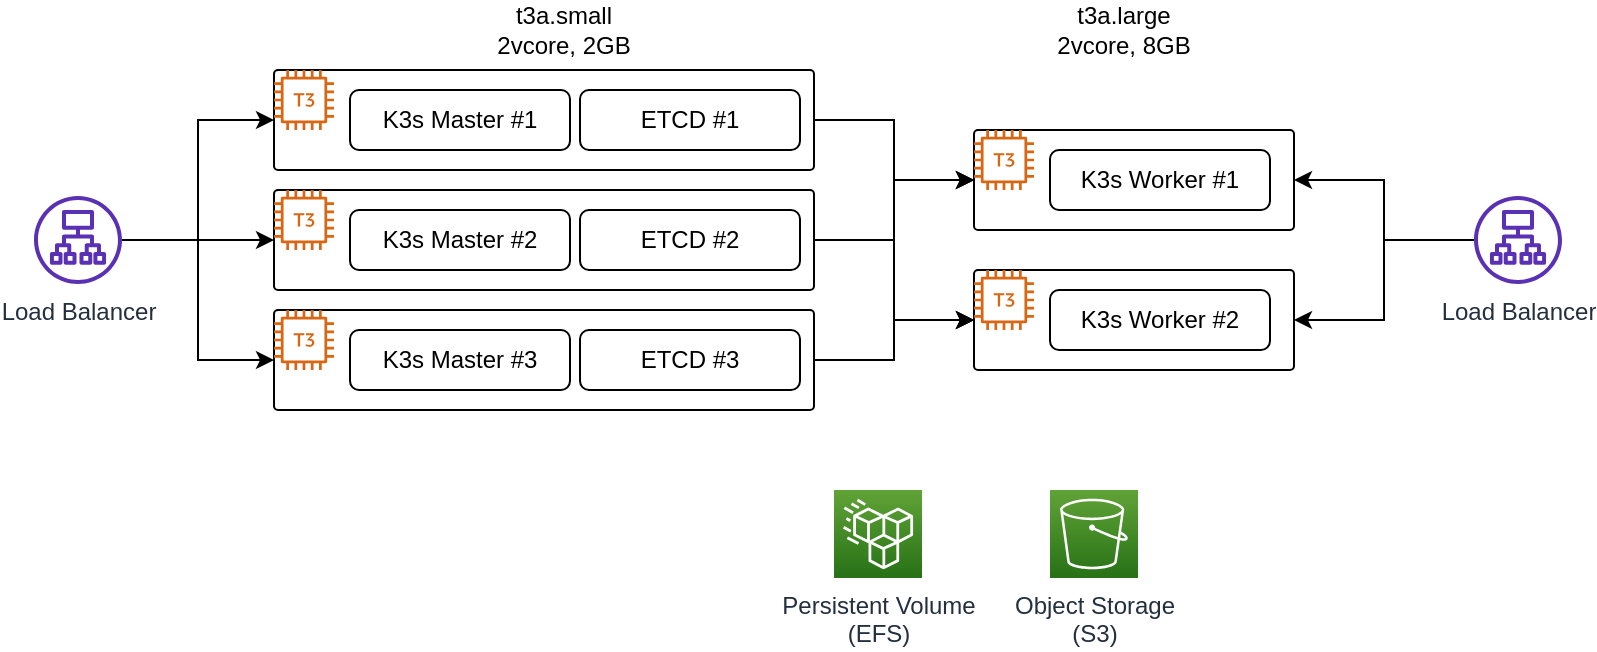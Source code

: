 <mxfile version="13.0.8" type="github">
  <diagram id="ZOizNYAJDpMUH2xXd4lC" name="Page-1">
    <mxGraphModel dx="1185" dy="619" grid="1" gridSize="10" guides="1" tooltips="1" connect="1" arrows="1" fold="1" page="1" pageScale="1" pageWidth="1169" pageHeight="827" math="0" shadow="0">
      <root>
        <mxCell id="0" />
        <mxCell id="1" parent="0" />
        <mxCell id="uH6dnNxugtS85aO1Shw1-6" value="Persistent Volume&lt;br&gt;(EFS)" style="outlineConnect=0;fontColor=#232F3E;gradientColor=#60A337;gradientDirection=north;fillColor=#277116;strokeColor=#ffffff;dashed=0;verticalLabelPosition=bottom;verticalAlign=top;align=center;html=1;fontSize=12;fontStyle=0;aspect=fixed;shape=mxgraph.aws4.resourceIcon;resIcon=mxgraph.aws4.efs_standard;" vertex="1" parent="1">
          <mxGeometry x="480" y="280" width="44" height="44" as="geometry" />
        </mxCell>
        <mxCell id="uH6dnNxugtS85aO1Shw1-37" style="edgeStyle=orthogonalEdgeStyle;rounded=0;orthogonalLoop=1;jettySize=auto;html=1;entryX=0;entryY=0.5;entryDx=0;entryDy=0;" edge="1" parent="1" source="uH6dnNxugtS85aO1Shw1-8" target="uH6dnNxugtS85aO1Shw1-29">
          <mxGeometry relative="1" as="geometry" />
        </mxCell>
        <mxCell id="uH6dnNxugtS85aO1Shw1-38" style="edgeStyle=orthogonalEdgeStyle;rounded=0;orthogonalLoop=1;jettySize=auto;html=1;entryX=0;entryY=0.5;entryDx=0;entryDy=0;" edge="1" parent="1" source="uH6dnNxugtS85aO1Shw1-8" target="uH6dnNxugtS85aO1Shw1-25">
          <mxGeometry relative="1" as="geometry" />
        </mxCell>
        <mxCell id="uH6dnNxugtS85aO1Shw1-39" style="edgeStyle=orthogonalEdgeStyle;rounded=0;orthogonalLoop=1;jettySize=auto;html=1;entryX=0;entryY=0.5;entryDx=0;entryDy=0;" edge="1" parent="1" source="uH6dnNxugtS85aO1Shw1-8" target="uH6dnNxugtS85aO1Shw1-20">
          <mxGeometry relative="1" as="geometry" />
        </mxCell>
        <mxCell id="uH6dnNxugtS85aO1Shw1-8" value="Load Balancer" style="outlineConnect=0;fontColor=#232F3E;gradientColor=none;fillColor=#5A30B5;strokeColor=none;dashed=0;verticalLabelPosition=bottom;verticalAlign=top;align=center;html=1;fontSize=12;fontStyle=0;aspect=fixed;pointerEvents=1;shape=mxgraph.aws4.application_load_balancer;" vertex="1" parent="1">
          <mxGeometry x="80" y="133" width="44" height="44" as="geometry" />
        </mxCell>
        <mxCell id="uH6dnNxugtS85aO1Shw1-18" value="Object Storage&lt;br&gt;(S3)" style="outlineConnect=0;fontColor=#232F3E;gradientColor=#60A337;gradientDirection=north;fillColor=#277116;strokeColor=#ffffff;dashed=0;verticalLabelPosition=bottom;verticalAlign=top;align=center;html=1;fontSize=12;fontStyle=0;aspect=fixed;shape=mxgraph.aws4.resourceIcon;resIcon=mxgraph.aws4.s3;" vertex="1" parent="1">
          <mxGeometry x="588" y="280" width="44" height="44" as="geometry" />
        </mxCell>
        <mxCell id="uH6dnNxugtS85aO1Shw1-33" value="" style="group" vertex="1" connectable="0" parent="1">
          <mxGeometry x="200" y="70" width="270" height="170" as="geometry" />
        </mxCell>
        <mxCell id="uH6dnNxugtS85aO1Shw1-20" value="g" style="rounded=1;whiteSpace=wrap;html=1;arcSize=4;" vertex="1" parent="uH6dnNxugtS85aO1Shw1-33">
          <mxGeometry width="270" height="50" as="geometry" />
        </mxCell>
        <mxCell id="uH6dnNxugtS85aO1Shw1-13" value="" style="outlineConnect=0;fontColor=#232F3E;gradientColor=none;fillColor=#D86613;strokeColor=none;dashed=0;verticalLabelPosition=bottom;verticalAlign=top;align=center;html=1;fontSize=12;fontStyle=0;aspect=fixed;pointerEvents=1;shape=mxgraph.aws4.t3_instance;" vertex="1" parent="uH6dnNxugtS85aO1Shw1-33">
          <mxGeometry width="30" height="30" as="geometry" />
        </mxCell>
        <mxCell id="uH6dnNxugtS85aO1Shw1-21" value="K3s Master&amp;nbsp;#1" style="rounded=1;whiteSpace=wrap;html=1;fillColor=#ffffff;" vertex="1" parent="uH6dnNxugtS85aO1Shw1-33">
          <mxGeometry x="38" y="10" width="110" height="30" as="geometry" />
        </mxCell>
        <mxCell id="uH6dnNxugtS85aO1Shw1-24" value="ETCD #1" style="rounded=1;whiteSpace=wrap;html=1;fillColor=#ffffff;" vertex="1" parent="uH6dnNxugtS85aO1Shw1-33">
          <mxGeometry x="153" y="10" width="110" height="30" as="geometry" />
        </mxCell>
        <mxCell id="uH6dnNxugtS85aO1Shw1-25" value="" style="rounded=1;whiteSpace=wrap;html=1;arcSize=4;" vertex="1" parent="uH6dnNxugtS85aO1Shw1-33">
          <mxGeometry y="60" width="270" height="50" as="geometry" />
        </mxCell>
        <mxCell id="uH6dnNxugtS85aO1Shw1-26" value="" style="outlineConnect=0;fontColor=#232F3E;gradientColor=none;fillColor=#D86613;strokeColor=none;dashed=0;verticalLabelPosition=bottom;verticalAlign=top;align=center;html=1;fontSize=12;fontStyle=0;aspect=fixed;pointerEvents=1;shape=mxgraph.aws4.t3_instance;" vertex="1" parent="uH6dnNxugtS85aO1Shw1-33">
          <mxGeometry y="60" width="30" height="30" as="geometry" />
        </mxCell>
        <mxCell id="uH6dnNxugtS85aO1Shw1-27" value="K3s Master&amp;nbsp;#2" style="rounded=1;whiteSpace=wrap;html=1;fillColor=#ffffff;" vertex="1" parent="uH6dnNxugtS85aO1Shw1-33">
          <mxGeometry x="38" y="70" width="110" height="30" as="geometry" />
        </mxCell>
        <mxCell id="uH6dnNxugtS85aO1Shw1-28" value="ETCD #2" style="rounded=1;whiteSpace=wrap;html=1;fillColor=#ffffff;" vertex="1" parent="uH6dnNxugtS85aO1Shw1-33">
          <mxGeometry x="153" y="70" width="110" height="30" as="geometry" />
        </mxCell>
        <mxCell id="uH6dnNxugtS85aO1Shw1-29" value="" style="rounded=1;whiteSpace=wrap;html=1;arcSize=4;" vertex="1" parent="uH6dnNxugtS85aO1Shw1-33">
          <mxGeometry y="120" width="270" height="50" as="geometry" />
        </mxCell>
        <mxCell id="uH6dnNxugtS85aO1Shw1-30" value="" style="outlineConnect=0;fontColor=#232F3E;gradientColor=none;fillColor=#D86613;strokeColor=none;dashed=0;verticalLabelPosition=bottom;verticalAlign=top;align=center;html=1;fontSize=12;fontStyle=0;aspect=fixed;pointerEvents=1;shape=mxgraph.aws4.t3_instance;" vertex="1" parent="uH6dnNxugtS85aO1Shw1-33">
          <mxGeometry y="120" width="30" height="30" as="geometry" />
        </mxCell>
        <mxCell id="uH6dnNxugtS85aO1Shw1-31" value="K3s Master&amp;nbsp;#3" style="rounded=1;whiteSpace=wrap;html=1;fillColor=#ffffff;" vertex="1" parent="uH6dnNxugtS85aO1Shw1-33">
          <mxGeometry x="38" y="130" width="110" height="30" as="geometry" />
        </mxCell>
        <mxCell id="uH6dnNxugtS85aO1Shw1-32" value="ETCD #3" style="rounded=1;whiteSpace=wrap;html=1;fillColor=#ffffff;" vertex="1" parent="uH6dnNxugtS85aO1Shw1-33">
          <mxGeometry x="153" y="130" width="110" height="30" as="geometry" />
        </mxCell>
        <mxCell id="uH6dnNxugtS85aO1Shw1-41" value="" style="shape=image;html=1;verticalAlign=top;verticalLabelPosition=bottom;labelBackgroundColor=#ffffff;imageAspect=0;aspect=fixed;image=https://cdn2.iconfinder.com/data/icons/freecns-cumulus/16/519565-061_Sync-128.png;fillColor=#ffffff;" vertex="1" parent="uH6dnNxugtS85aO1Shw1-33">
          <mxGeometry x="193" y="40" width="30" height="30" as="geometry" />
        </mxCell>
        <mxCell id="uH6dnNxugtS85aO1Shw1-42" value="" style="shape=image;html=1;verticalAlign=top;verticalLabelPosition=bottom;labelBackgroundColor=#ffffff;imageAspect=0;aspect=fixed;image=https://cdn2.iconfinder.com/data/icons/freecns-cumulus/16/519565-061_Sync-128.png;fillColor=#ffffff;" vertex="1" parent="uH6dnNxugtS85aO1Shw1-33">
          <mxGeometry x="193" y="100" width="30" height="30" as="geometry" />
        </mxCell>
        <mxCell id="uH6dnNxugtS85aO1Shw1-61" style="edgeStyle=orthogonalEdgeStyle;rounded=0;orthogonalLoop=1;jettySize=auto;html=1;entryX=1;entryY=0.5;entryDx=0;entryDy=0;" edge="1" parent="1" source="uH6dnNxugtS85aO1Shw1-40" target="uH6dnNxugtS85aO1Shw1-44">
          <mxGeometry relative="1" as="geometry" />
        </mxCell>
        <mxCell id="uH6dnNxugtS85aO1Shw1-62" style="edgeStyle=orthogonalEdgeStyle;rounded=0;orthogonalLoop=1;jettySize=auto;html=1;entryX=1;entryY=0.5;entryDx=0;entryDy=0;" edge="1" parent="1" source="uH6dnNxugtS85aO1Shw1-40" target="uH6dnNxugtS85aO1Shw1-49">
          <mxGeometry relative="1" as="geometry" />
        </mxCell>
        <mxCell id="uH6dnNxugtS85aO1Shw1-40" value="Load Balancer" style="outlineConnect=0;fontColor=#232F3E;gradientColor=none;fillColor=#5A30B5;strokeColor=none;dashed=0;verticalLabelPosition=bottom;verticalAlign=top;align=center;html=1;fontSize=12;fontStyle=0;aspect=fixed;pointerEvents=1;shape=mxgraph.aws4.application_load_balancer;" vertex="1" parent="1">
          <mxGeometry x="800" y="133" width="44" height="44" as="geometry" />
        </mxCell>
        <mxCell id="uH6dnNxugtS85aO1Shw1-43" value="t3a.small&lt;br&gt;2vcore, 2GB" style="text;html=1;strokeColor=none;fillColor=none;align=center;verticalAlign=middle;whiteSpace=wrap;rounded=0;" vertex="1" parent="1">
          <mxGeometry x="280" y="40" width="130" height="20" as="geometry" />
        </mxCell>
        <mxCell id="uH6dnNxugtS85aO1Shw1-44" value="" style="rounded=1;whiteSpace=wrap;html=1;arcSize=4;" vertex="1" parent="1">
          <mxGeometry x="550" y="100" width="160" height="50" as="geometry" />
        </mxCell>
        <mxCell id="uH6dnNxugtS85aO1Shw1-45" value="" style="outlineConnect=0;fontColor=#232F3E;gradientColor=none;fillColor=#D86613;strokeColor=none;dashed=0;verticalLabelPosition=bottom;verticalAlign=top;align=center;html=1;fontSize=12;fontStyle=0;aspect=fixed;pointerEvents=1;shape=mxgraph.aws4.t3_instance;" vertex="1" parent="1">
          <mxGeometry x="550" y="100" width="30" height="30" as="geometry" />
        </mxCell>
        <mxCell id="uH6dnNxugtS85aO1Shw1-46" value="K3s Worker #1" style="rounded=1;whiteSpace=wrap;html=1;fillColor=#ffffff;" vertex="1" parent="1">
          <mxGeometry x="588" y="110" width="110" height="30" as="geometry" />
        </mxCell>
        <mxCell id="uH6dnNxugtS85aO1Shw1-49" value="" style="rounded=1;whiteSpace=wrap;html=1;arcSize=4;" vertex="1" parent="1">
          <mxGeometry x="550" y="170" width="160" height="50" as="geometry" />
        </mxCell>
        <mxCell id="uH6dnNxugtS85aO1Shw1-50" value="" style="outlineConnect=0;fontColor=#232F3E;gradientColor=none;fillColor=#D86613;strokeColor=none;dashed=0;verticalLabelPosition=bottom;verticalAlign=top;align=center;html=1;fontSize=12;fontStyle=0;aspect=fixed;pointerEvents=1;shape=mxgraph.aws4.t3_instance;" vertex="1" parent="1">
          <mxGeometry x="550" y="170" width="30" height="30" as="geometry" />
        </mxCell>
        <mxCell id="uH6dnNxugtS85aO1Shw1-51" value="K3s Worker #2" style="rounded=1;whiteSpace=wrap;html=1;fillColor=#ffffff;" vertex="1" parent="1">
          <mxGeometry x="588" y="180" width="110" height="30" as="geometry" />
        </mxCell>
        <mxCell id="uH6dnNxugtS85aO1Shw1-53" style="edgeStyle=orthogonalEdgeStyle;rounded=0;orthogonalLoop=1;jettySize=auto;html=1;entryX=0;entryY=0.5;entryDx=0;entryDy=0;" edge="1" parent="1" source="uH6dnNxugtS85aO1Shw1-20" target="uH6dnNxugtS85aO1Shw1-44">
          <mxGeometry relative="1" as="geometry" />
        </mxCell>
        <mxCell id="uH6dnNxugtS85aO1Shw1-54" style="edgeStyle=orthogonalEdgeStyle;rounded=0;orthogonalLoop=1;jettySize=auto;html=1;exitX=1;exitY=0.5;exitDx=0;exitDy=0;entryX=0;entryY=0.5;entryDx=0;entryDy=0;" edge="1" parent="1" source="uH6dnNxugtS85aO1Shw1-25" target="uH6dnNxugtS85aO1Shw1-44">
          <mxGeometry relative="1" as="geometry" />
        </mxCell>
        <mxCell id="uH6dnNxugtS85aO1Shw1-55" style="edgeStyle=orthogonalEdgeStyle;rounded=0;orthogonalLoop=1;jettySize=auto;html=1;entryX=0;entryY=0.5;entryDx=0;entryDy=0;" edge="1" parent="1" source="uH6dnNxugtS85aO1Shw1-29" target="uH6dnNxugtS85aO1Shw1-44">
          <mxGeometry relative="1" as="geometry" />
        </mxCell>
        <mxCell id="uH6dnNxugtS85aO1Shw1-56" style="edgeStyle=orthogonalEdgeStyle;rounded=0;orthogonalLoop=1;jettySize=auto;html=1;entryX=0;entryY=0.5;entryDx=0;entryDy=0;" edge="1" parent="1" source="uH6dnNxugtS85aO1Shw1-20" target="uH6dnNxugtS85aO1Shw1-49">
          <mxGeometry relative="1" as="geometry" />
        </mxCell>
        <mxCell id="uH6dnNxugtS85aO1Shw1-57" style="edgeStyle=orthogonalEdgeStyle;rounded=0;orthogonalLoop=1;jettySize=auto;html=1;entryX=0;entryY=0.5;entryDx=0;entryDy=0;" edge="1" parent="1" source="uH6dnNxugtS85aO1Shw1-25" target="uH6dnNxugtS85aO1Shw1-49">
          <mxGeometry relative="1" as="geometry" />
        </mxCell>
        <mxCell id="uH6dnNxugtS85aO1Shw1-58" style="edgeStyle=orthogonalEdgeStyle;rounded=0;orthogonalLoop=1;jettySize=auto;html=1;entryX=0;entryY=0.5;entryDx=0;entryDy=0;" edge="1" parent="1" source="uH6dnNxugtS85aO1Shw1-29" target="uH6dnNxugtS85aO1Shw1-49">
          <mxGeometry relative="1" as="geometry" />
        </mxCell>
        <mxCell id="uH6dnNxugtS85aO1Shw1-59" value="t3a.large&lt;br&gt;2vcore, 8GB" style="text;html=1;strokeColor=none;fillColor=none;align=center;verticalAlign=middle;whiteSpace=wrap;rounded=0;" vertex="1" parent="1">
          <mxGeometry x="560" y="40" width="130" height="20" as="geometry" />
        </mxCell>
      </root>
    </mxGraphModel>
  </diagram>
</mxfile>
